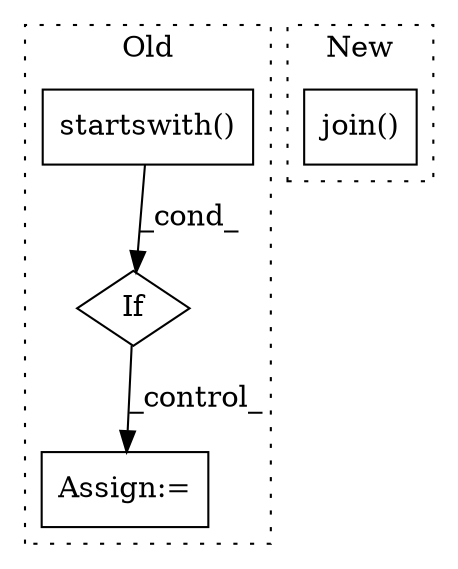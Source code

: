 digraph G {
subgraph cluster0 {
1 [label="startswith()" a="75" s="9130,9167" l="28,1" shape="box"];
3 [label="If" a="96" s="9130" l="0" shape="diamond"];
4 [label="Assign:=" a="68" s="9195" l="3" shape="box"];
label = "Old";
style="dotted";
}
subgraph cluster1 {
2 [label="join()" a="75" s="7098,7196" l="13,1" shape="box"];
label = "New";
style="dotted";
}
1 -> 3 [label="_cond_"];
3 -> 4 [label="_control_"];
}